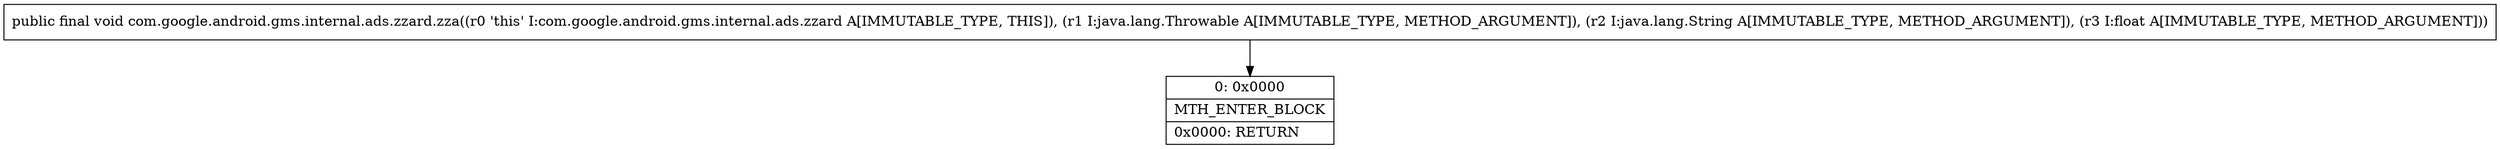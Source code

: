 digraph "CFG forcom.google.android.gms.internal.ads.zzard.zza(Ljava\/lang\/Throwable;Ljava\/lang\/String;F)V" {
Node_0 [shape=record,label="{0\:\ 0x0000|MTH_ENTER_BLOCK\l|0x0000: RETURN   \l}"];
MethodNode[shape=record,label="{public final void com.google.android.gms.internal.ads.zzard.zza((r0 'this' I:com.google.android.gms.internal.ads.zzard A[IMMUTABLE_TYPE, THIS]), (r1 I:java.lang.Throwable A[IMMUTABLE_TYPE, METHOD_ARGUMENT]), (r2 I:java.lang.String A[IMMUTABLE_TYPE, METHOD_ARGUMENT]), (r3 I:float A[IMMUTABLE_TYPE, METHOD_ARGUMENT])) }"];
MethodNode -> Node_0;
}

